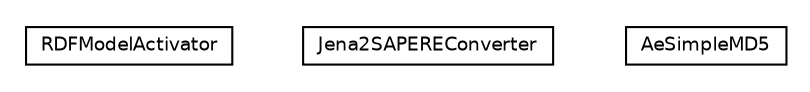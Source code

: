#!/usr/local/bin/dot
#
# Class diagram 
# Generated by UmlGraph version 4.4 (http://www.spinellis.gr/sw/umlgraph)
#

digraph G {
	edge [fontname="Helvetica",fontsize=10,labelfontname="Helvetica",labelfontsize=10];
	node [fontname="Helvetica",fontsize=10,shape=plaintext];
	// it.apice.sapere.api.internal.RDFModelActivator
	c1928 [label=<<table border="0" cellborder="1" cellspacing="0" cellpadding="2" port="p" href="./RDFModelActivator.html">
		<tr><td><table border="0" cellspacing="0" cellpadding="1">
			<tr><td> RDFModelActivator </td></tr>
		</table></td></tr>
		</table>>, fontname="Helvetica", fontcolor="black", fontsize=9.0];
	// it.apice.sapere.api.internal.Jena2SAPEREConverter
	c1929 [label=<<table border="0" cellborder="1" cellspacing="0" cellpadding="2" port="p" href="./Jena2SAPEREConverter.html">
		<tr><td><table border="0" cellspacing="0" cellpadding="1">
			<tr><td> Jena2SAPEREConverter </td></tr>
		</table></td></tr>
		</table>>, fontname="Helvetica", fontcolor="black", fontsize=9.0];
	// it.apice.sapere.api.internal.AeSimpleMD5
	c1930 [label=<<table border="0" cellborder="1" cellspacing="0" cellpadding="2" port="p" href="./AeSimpleMD5.html">
		<tr><td><table border="0" cellspacing="0" cellpadding="1">
			<tr><td> AeSimpleMD5 </td></tr>
		</table></td></tr>
		</table>>, fontname="Helvetica", fontcolor="black", fontsize=9.0];
}

